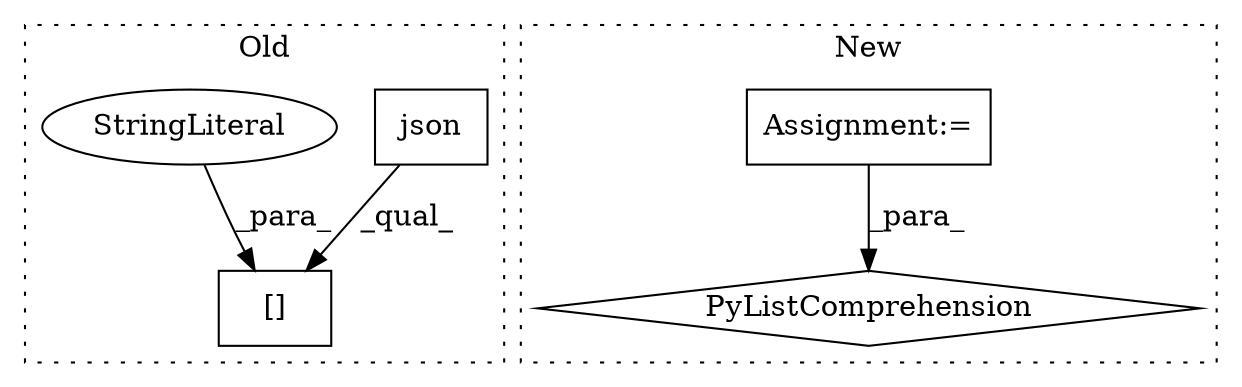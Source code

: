 digraph G {
subgraph cluster0 {
1 [label="json" a="32" s="2574" l="6" shape="box"];
3 [label="[]" a="2" s="2565,2627" l="42,1" shape="box"];
4 [label="StringLiteral" a="45" s="2607" l="20" shape="ellipse"];
label = "Old";
style="dotted";
}
subgraph cluster1 {
2 [label="PyListComprehension" a="109" s="2597" l="260" shape="diamond"];
5 [label="Assignment:=" a="7" s="2509" l="1" shape="box"];
label = "New";
style="dotted";
}
1 -> 3 [label="_qual_"];
4 -> 3 [label="_para_"];
5 -> 2 [label="_para_"];
}